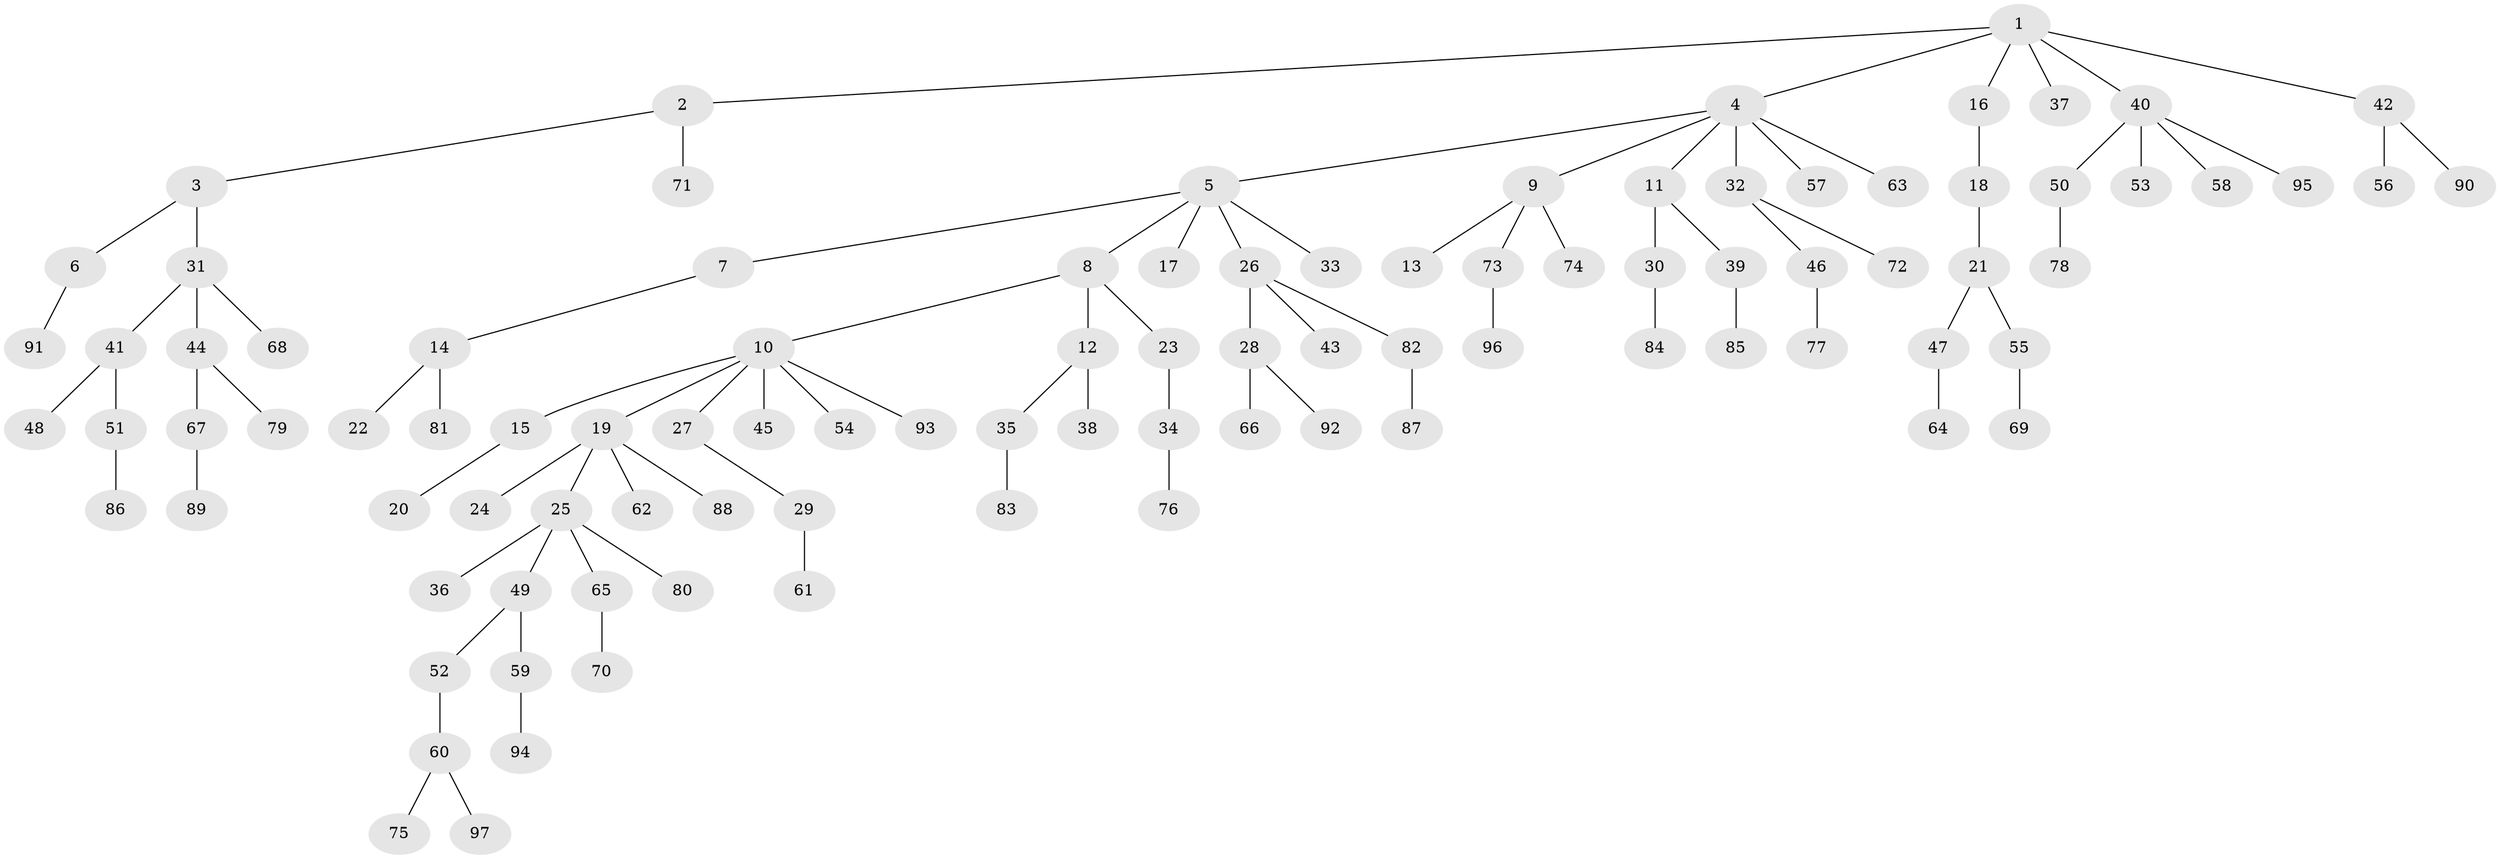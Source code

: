 // Generated by graph-tools (version 1.1) at 2025/53/03/09/25 04:53:19]
// undirected, 97 vertices, 96 edges
graph export_dot {
graph [start="1"]
  node [color=gray90,style=filled];
  1;
  2;
  3;
  4;
  5;
  6;
  7;
  8;
  9;
  10;
  11;
  12;
  13;
  14;
  15;
  16;
  17;
  18;
  19;
  20;
  21;
  22;
  23;
  24;
  25;
  26;
  27;
  28;
  29;
  30;
  31;
  32;
  33;
  34;
  35;
  36;
  37;
  38;
  39;
  40;
  41;
  42;
  43;
  44;
  45;
  46;
  47;
  48;
  49;
  50;
  51;
  52;
  53;
  54;
  55;
  56;
  57;
  58;
  59;
  60;
  61;
  62;
  63;
  64;
  65;
  66;
  67;
  68;
  69;
  70;
  71;
  72;
  73;
  74;
  75;
  76;
  77;
  78;
  79;
  80;
  81;
  82;
  83;
  84;
  85;
  86;
  87;
  88;
  89;
  90;
  91;
  92;
  93;
  94;
  95;
  96;
  97;
  1 -- 2;
  1 -- 4;
  1 -- 16;
  1 -- 37;
  1 -- 40;
  1 -- 42;
  2 -- 3;
  2 -- 71;
  3 -- 6;
  3 -- 31;
  4 -- 5;
  4 -- 9;
  4 -- 11;
  4 -- 32;
  4 -- 57;
  4 -- 63;
  5 -- 7;
  5 -- 8;
  5 -- 17;
  5 -- 26;
  5 -- 33;
  6 -- 91;
  7 -- 14;
  8 -- 10;
  8 -- 12;
  8 -- 23;
  9 -- 13;
  9 -- 73;
  9 -- 74;
  10 -- 15;
  10 -- 19;
  10 -- 27;
  10 -- 45;
  10 -- 54;
  10 -- 93;
  11 -- 30;
  11 -- 39;
  12 -- 35;
  12 -- 38;
  14 -- 22;
  14 -- 81;
  15 -- 20;
  16 -- 18;
  18 -- 21;
  19 -- 24;
  19 -- 25;
  19 -- 62;
  19 -- 88;
  21 -- 47;
  21 -- 55;
  23 -- 34;
  25 -- 36;
  25 -- 49;
  25 -- 65;
  25 -- 80;
  26 -- 28;
  26 -- 43;
  26 -- 82;
  27 -- 29;
  28 -- 66;
  28 -- 92;
  29 -- 61;
  30 -- 84;
  31 -- 41;
  31 -- 44;
  31 -- 68;
  32 -- 46;
  32 -- 72;
  34 -- 76;
  35 -- 83;
  39 -- 85;
  40 -- 50;
  40 -- 53;
  40 -- 58;
  40 -- 95;
  41 -- 48;
  41 -- 51;
  42 -- 56;
  42 -- 90;
  44 -- 67;
  44 -- 79;
  46 -- 77;
  47 -- 64;
  49 -- 52;
  49 -- 59;
  50 -- 78;
  51 -- 86;
  52 -- 60;
  55 -- 69;
  59 -- 94;
  60 -- 75;
  60 -- 97;
  65 -- 70;
  67 -- 89;
  73 -- 96;
  82 -- 87;
}

